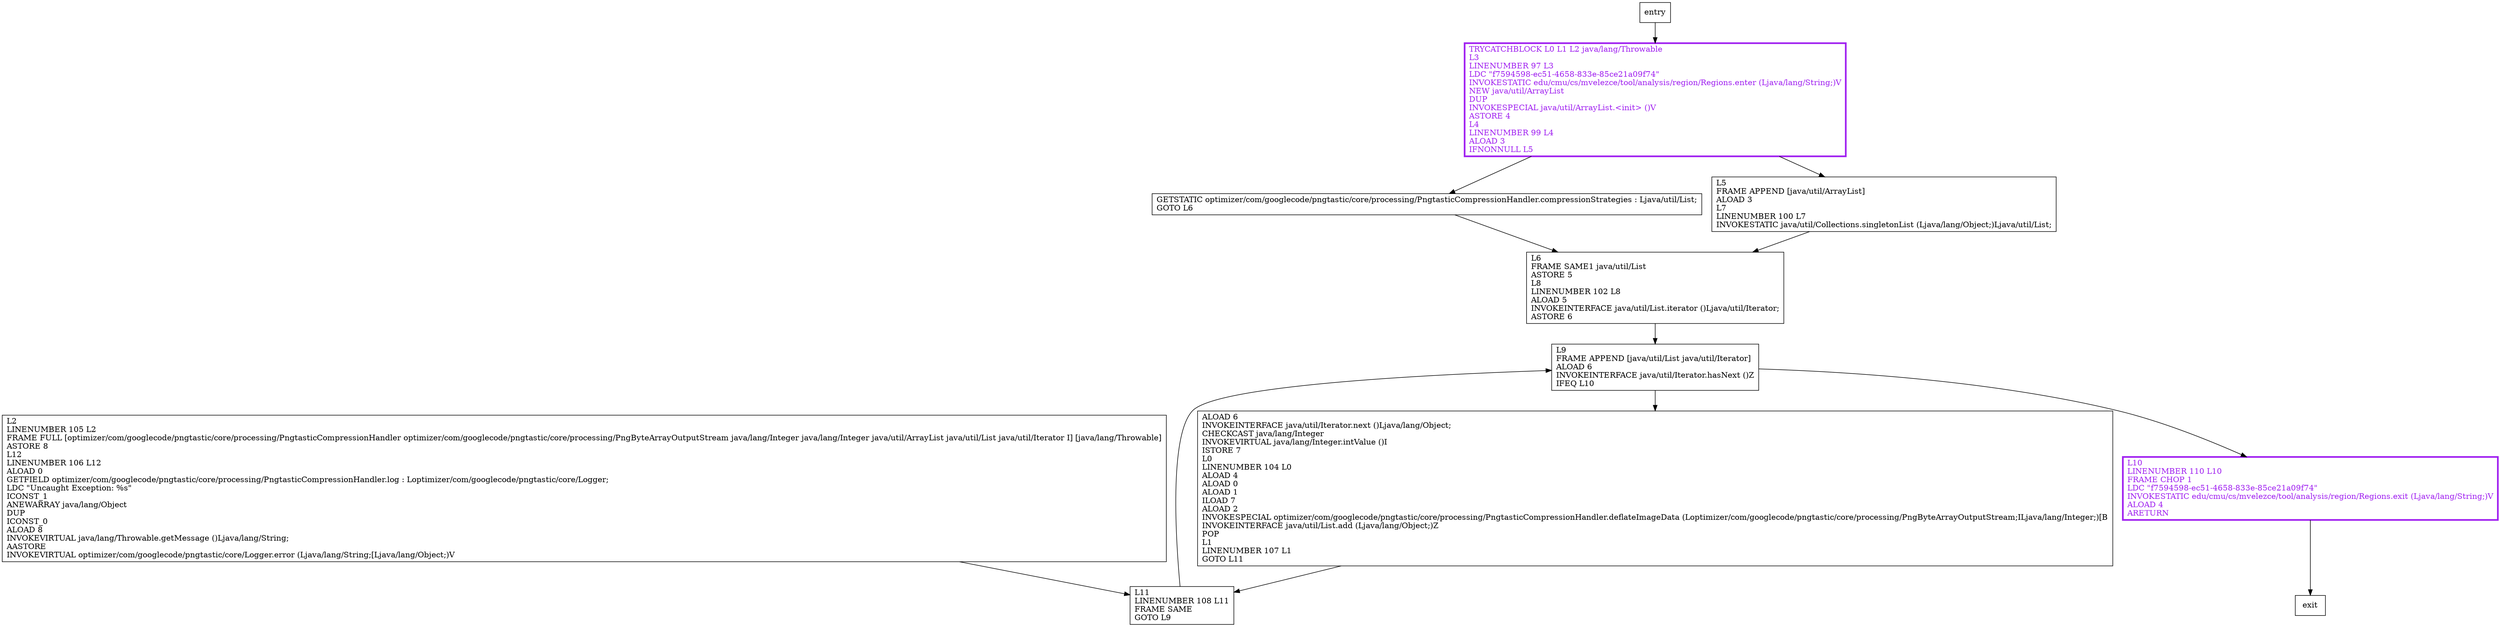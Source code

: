 digraph deflateImageDataSerially {
node [shape=record];
1478049579 [label="TRYCATCHBLOCK L0 L1 L2 java/lang/Throwable\lL3\lLINENUMBER 97 L3\lLDC \"f7594598-ec51-4658-833e-85ce21a09f74\"\lINVOKESTATIC edu/cmu/cs/mvelezce/tool/analysis/region/Regions.enter (Ljava/lang/String;)V\lNEW java/util/ArrayList\lDUP\lINVOKESPECIAL java/util/ArrayList.\<init\> ()V\lASTORE 4\lL4\lLINENUMBER 99 L4\lALOAD 3\lIFNONNULL L5\l"];
981555102 [label="L11\lLINENUMBER 108 L11\lFRAME SAME\lGOTO L9\l"];
12297466 [label="GETSTATIC optimizer/com/googlecode/pngtastic/core/processing/PngtasticCompressionHandler.compressionStrategies : Ljava/util/List;\lGOTO L6\l"];
1732289528 [label="ALOAD 6\lINVOKEINTERFACE java/util/Iterator.next ()Ljava/lang/Object;\lCHECKCAST java/lang/Integer\lINVOKEVIRTUAL java/lang/Integer.intValue ()I\lISTORE 7\lL0\lLINENUMBER 104 L0\lALOAD 4\lALOAD 0\lALOAD 1\lILOAD 7\lALOAD 2\lINVOKESPECIAL optimizer/com/googlecode/pngtastic/core/processing/PngtasticCompressionHandler.deflateImageData (Loptimizer/com/googlecode/pngtastic/core/processing/PngByteArrayOutputStream;ILjava/lang/Integer;)[B\lINVOKEINTERFACE java/util/List.add (Ljava/lang/Object;)Z\lPOP\lL1\lLINENUMBER 107 L1\lGOTO L11\l"];
669247646 [label="L9\lFRAME APPEND [java/util/List java/util/Iterator]\lALOAD 6\lINVOKEINTERFACE java/util/Iterator.hasNext ()Z\lIFEQ L10\l"];
871245402 [label="L5\lFRAME APPEND [java/util/ArrayList]\lALOAD 3\lL7\lLINENUMBER 100 L7\lINVOKESTATIC java/util/Collections.singletonList (Ljava/lang/Object;)Ljava/util/List;\l"];
1979953876 [label="L2\lLINENUMBER 105 L2\lFRAME FULL [optimizer/com/googlecode/pngtastic/core/processing/PngtasticCompressionHandler optimizer/com/googlecode/pngtastic/core/processing/PngByteArrayOutputStream java/lang/Integer java/lang/Integer java/util/ArrayList java/util/List java/util/Iterator I] [java/lang/Throwable]\lASTORE 8\lL12\lLINENUMBER 106 L12\lALOAD 0\lGETFIELD optimizer/com/googlecode/pngtastic/core/processing/PngtasticCompressionHandler.log : Loptimizer/com/googlecode/pngtastic/core/Logger;\lLDC \"Uncaught Exception: %s\"\lICONST_1\lANEWARRAY java/lang/Object\lDUP\lICONST_0\lALOAD 8\lINVOKEVIRTUAL java/lang/Throwable.getMessage ()Ljava/lang/String;\lAASTORE\lINVOKEVIRTUAL optimizer/com/googlecode/pngtastic/core/Logger.error (Ljava/lang/String;[Ljava/lang/Object;)V\l"];
883887142 [label="L6\lFRAME SAME1 java/util/List\lASTORE 5\lL8\lLINENUMBER 102 L8\lALOAD 5\lINVOKEINTERFACE java/util/List.iterator ()Ljava/util/Iterator;\lASTORE 6\l"];
626953727 [label="L10\lLINENUMBER 110 L10\lFRAME CHOP 1\lLDC \"f7594598-ec51-4658-833e-85ce21a09f74\"\lINVOKESTATIC edu/cmu/cs/mvelezce/tool/analysis/region/Regions.exit (Ljava/lang/String;)V\lALOAD 4\lARETURN\l"];
entry;
exit;
entry -> 1478049579;
1478049579 -> 12297466;
1478049579 -> 871245402;
981555102 -> 669247646;
12297466 -> 883887142;
1732289528 -> 981555102;
669247646 -> 1732289528;
669247646 -> 626953727;
871245402 -> 883887142;
1979953876 -> 981555102;
883887142 -> 669247646;
626953727 -> exit;
1478049579[fontcolor="purple", penwidth=3, color="purple"];
626953727[fontcolor="purple", penwidth=3, color="purple"];
}
